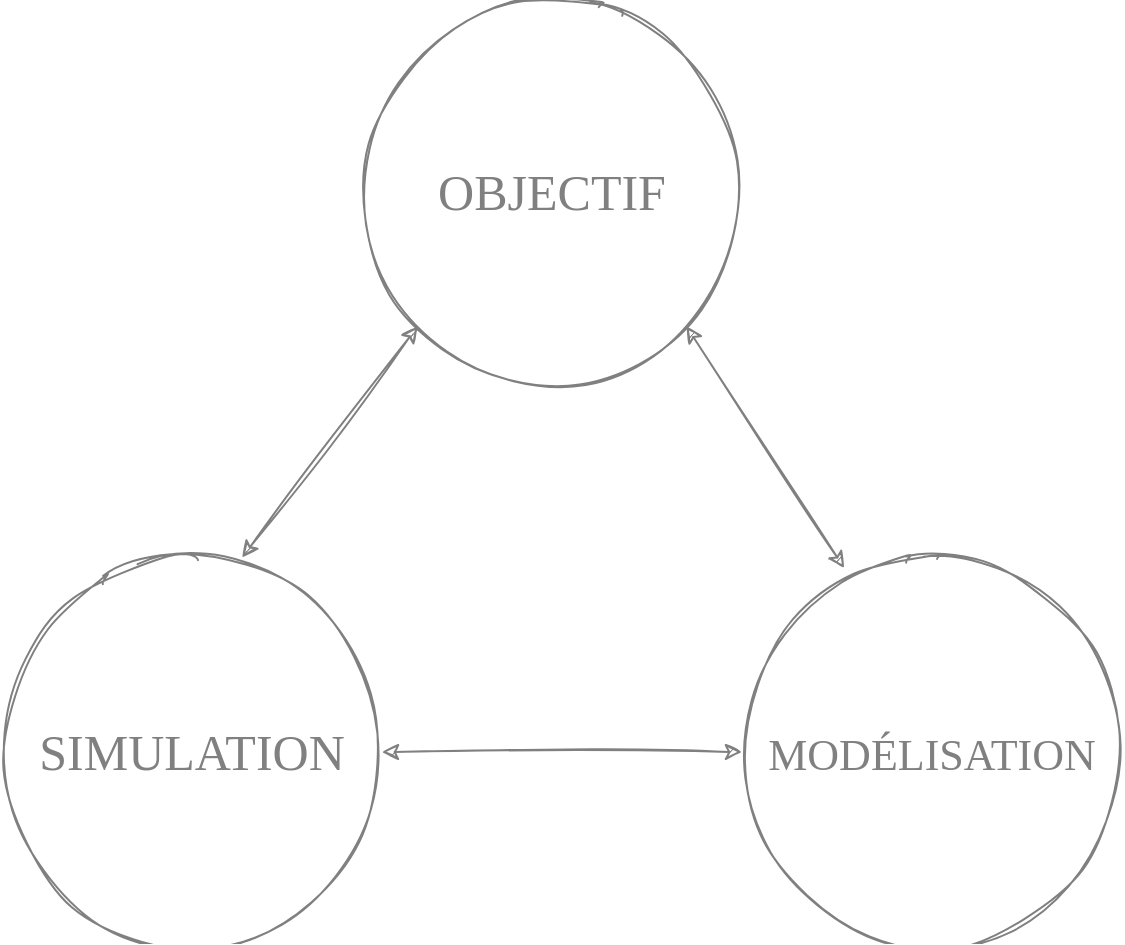 <mxfile version="19.0.3" type="device" pages="6"><diagram id="gfAtXQhV5r9wVB0oWboO" name="0.0.0"><mxGraphModel dx="1038" dy="649" grid="1" gridSize="10" guides="1" tooltips="1" connect="1" arrows="1" fold="1" page="1" pageScale="1" pageWidth="1100" pageHeight="850" math="0" shadow="0"><root><mxCell id="0"/><mxCell id="1" parent="0"/><mxCell id="dC6gZEhCJ9nE78zMvqNp-1" value="OBJECTIF" style="ellipse;whiteSpace=wrap;html=1;aspect=fixed;sketch=1;fontFamily=Verdana;fontSize=25;fontColor=#808080;strokeColor=#808080;fillColor=none;" parent="1" vertex="1"><mxGeometry x="440" y="180" width="190" height="190" as="geometry"/></mxCell><mxCell id="dC6gZEhCJ9nE78zMvqNp-2" value="&lt;font style=&quot;font-size: 22px;&quot;&gt;MODÉLISATION&lt;/font&gt;" style="ellipse;whiteSpace=wrap;html=1;aspect=fixed;sketch=1;fontFamily=Verdana;fontSize=25;fontColor=#808080;strokeColor=#808080;fillColor=none;" parent="1" vertex="1"><mxGeometry x="630" y="460" width="190" height="190" as="geometry"/></mxCell><mxCell id="dC6gZEhCJ9nE78zMvqNp-3" value="SIMULATION" style="ellipse;whiteSpace=wrap;html=1;aspect=fixed;sketch=1;fontFamily=Verdana;fontSize=25;fontColor=#808080;strokeColor=#808080;fillColor=none;" parent="1" vertex="1"><mxGeometry x="260" y="460" width="190" height="190" as="geometry"/></mxCell><mxCell id="dC6gZEhCJ9nE78zMvqNp-4" value="" style="endArrow=classic;startArrow=classic;html=1;rounded=0;sketch=1;fontFamily=Verdana;fontSize=25;entryX=1;entryY=1;entryDx=0;entryDy=0;exitX=0.269;exitY=0.016;exitDx=0;exitDy=0;exitPerimeter=0;fontColor=#808080;strokeColor=#808080;" parent="1" source="dC6gZEhCJ9nE78zMvqNp-2" target="dC6gZEhCJ9nE78zMvqNp-1" edge="1"><mxGeometry width="50" height="50" relative="1" as="geometry"><mxPoint x="590" y="520" as="sourcePoint"/><mxPoint x="640" y="470" as="targetPoint"/></mxGeometry></mxCell><mxCell id="dC6gZEhCJ9nE78zMvqNp-5" value="" style="endArrow=classic;startArrow=classic;html=1;rounded=0;sketch=1;fontFamily=Verdana;fontSize=25;entryX=0;entryY=1;entryDx=0;entryDy=0;exitX=0.632;exitY=-0.012;exitDx=0;exitDy=0;exitPerimeter=0;fontColor=#808080;strokeColor=#808080;" parent="1" source="dC6gZEhCJ9nE78zMvqNp-3" target="dC6gZEhCJ9nE78zMvqNp-1" edge="1"><mxGeometry width="50" height="50" relative="1" as="geometry"><mxPoint x="750" y="310" as="sourcePoint"/><mxPoint x="671.065" y="189.135" as="targetPoint"/></mxGeometry></mxCell><mxCell id="dC6gZEhCJ9nE78zMvqNp-7" value="" style="endArrow=classic;startArrow=classic;html=1;rounded=0;sketch=1;fontFamily=Verdana;fontSize=25;entryX=1;entryY=0.5;entryDx=0;entryDy=0;exitX=0;exitY=0.5;exitDx=0;exitDy=0;fontColor=#808080;strokeColor=#808080;" parent="1" source="dC6gZEhCJ9nE78zMvqNp-2" target="dC6gZEhCJ9nE78zMvqNp-3" edge="1"><mxGeometry width="50" height="50" relative="1" as="geometry"><mxPoint x="520" y="500" as="sourcePoint"/><mxPoint x="441.065" y="379.135" as="targetPoint"/></mxGeometry></mxCell></root></mxGraphModel></diagram><diagram id="uKKvOw5qiZQy2m1UavcJ" name="0.0.4"><mxGraphModel dx="1038" dy="649" grid="1" gridSize="10" guides="1" tooltips="1" connect="1" arrows="1" fold="1" page="1" pageScale="1" pageWidth="1100" pageHeight="850" math="0" shadow="0"><root><mxCell id="4wsfySJXvWLKDO40QAnL-0"/><mxCell id="4wsfySJXvWLKDO40QAnL-1" parent="4wsfySJXvWLKDO40QAnL-0"/><mxCell id="4wsfySJXvWLKDO40QAnL-9" value="" style="rounded=1;whiteSpace=wrap;html=1;sketch=1;fontFamily=Verdana;fontSize=15;fontColor=#808080;strokeColor=#808080;fillColor=none;" parent="4wsfySJXvWLKDO40QAnL-1" vertex="1"><mxGeometry x="255" y="230" width="590" height="390" as="geometry"/></mxCell><mxCell id="4wsfySJXvWLKDO40QAnL-6" style="edgeStyle=orthogonalEdgeStyle;rounded=1;orthogonalLoop=1;jettySize=auto;html=1;entryX=0.5;entryY=1;entryDx=0;entryDy=0;fontFamily=Verdana;fontSize=25;fontColor=#808080;strokeColor=#808080;curved=1;sketch=1;" parent="4wsfySJXvWLKDO40QAnL-1" source="4wsfySJXvWLKDO40QAnL-2" target="4wsfySJXvWLKDO40QAnL-4" edge="1"><mxGeometry relative="1" as="geometry"/></mxCell><mxCell id="4wsfySJXvWLKDO40QAnL-8" value="Simulation" style="edgeLabel;html=1;align=center;verticalAlign=middle;resizable=0;points=[];fontSize=15;fontFamily=Verdana;fontColor=#808080;labelBackgroundColor=none;" parent="4wsfySJXvWLKDO40QAnL-6" vertex="1" connectable="0"><mxGeometry x="-0.185" y="-7" relative="1" as="geometry"><mxPoint x="-22" y="27" as="offset"/></mxGeometry></mxCell><mxCell id="4wsfySJXvWLKDO40QAnL-2" value="Modèle" style="rounded=1;whiteSpace=wrap;html=1;fontFamily=Verdana;fontSize=25;fontColor=#808080;strokeColor=#808080;fillColor=none;sketch=1;" parent="4wsfySJXvWLKDO40QAnL-1" vertex="1"><mxGeometry x="625" y="455" width="170" height="90" as="geometry"/></mxCell><mxCell id="4wsfySJXvWLKDO40QAnL-5" style="edgeStyle=orthogonalEdgeStyle;rounded=1;orthogonalLoop=1;jettySize=auto;html=1;fontFamily=Verdana;fontSize=25;fontColor=#808080;strokeColor=#808080;curved=1;sketch=1;" parent="4wsfySJXvWLKDO40QAnL-1" source="4wsfySJXvWLKDO40QAnL-4" target="4wsfySJXvWLKDO40QAnL-2" edge="1"><mxGeometry relative="1" as="geometry"/></mxCell><mxCell id="4wsfySJXvWLKDO40QAnL-7" value="Simulation" style="edgeLabel;html=1;align=center;verticalAlign=middle;resizable=0;points=[];fontSize=15;fontFamily=Verdana;fontColor=#808080;labelBackgroundColor=none;" parent="4wsfySJXvWLKDO40QAnL-5" vertex="1" connectable="0"><mxGeometry x="-0.185" y="-7" relative="1" as="geometry"><mxPoint x="2" y="-22" as="offset"/></mxGeometry></mxCell><mxCell id="4wsfySJXvWLKDO40QAnL-4" value="Modèle" style="rounded=1;whiteSpace=wrap;html=1;fontFamily=Verdana;fontSize=25;fontColor=#808080;strokeColor=#808080;fillColor=none;sketch=1;" parent="4wsfySJXvWLKDO40QAnL-1" vertex="1"><mxGeometry x="305" y="330" width="170" height="90" as="geometry"/></mxCell><mxCell id="4wsfySJXvWLKDO40QAnL-10" value="Objectif" style="text;html=1;strokeColor=none;fillColor=none;align=center;verticalAlign=middle;whiteSpace=wrap;rounded=0;sketch=1;fontFamily=Verdana;fontSize=15;fontColor=#808080;" parent="4wsfySJXvWLKDO40QAnL-1" vertex="1"><mxGeometry x="295" y="250" width="60" height="30" as="geometry"/></mxCell></root></mxGraphModel></diagram><diagram id="7cSdFciT5S2-ThKHPNNL" name="0.0.4"><mxGraphModel dx="3176" dy="1298" grid="1" gridSize="10" guides="1" tooltips="1" connect="1" arrows="1" fold="1" page="1" pageScale="1" pageWidth="1100" pageHeight="850" math="0" shadow="0"><root><mxCell id="t-H5WbGwtiqeYeI_pOyu-0"/><mxCell id="t-H5WbGwtiqeYeI_pOyu-1" parent="t-H5WbGwtiqeYeI_pOyu-0"/><mxCell id="t-H5WbGwtiqeYeI_pOyu-22" value="" style="rounded=1;whiteSpace=wrap;html=1;labelBackgroundColor=none;sketch=1;fontFamily=Verdana;fontSize=20;fontColor=#808080;strokeColor=#808080;fillColor=none;" parent="t-H5WbGwtiqeYeI_pOyu-1" vertex="1"><mxGeometry x="-230" y="180" width="1450" height="990" as="geometry"/></mxCell><mxCell id="t-H5WbGwtiqeYeI_pOyu-18" style="edgeStyle=orthogonalEdgeStyle;curved=1;rounded=1;sketch=1;orthogonalLoop=1;jettySize=auto;html=1;entryX=0.5;entryY=0;entryDx=0;entryDy=0;fontFamily=Verdana;fontSize=15;fontColor=#808080;strokeColor=#808080;" parent="t-H5WbGwtiqeYeI_pOyu-1" source="t-H5WbGwtiqeYeI_pOyu-2" target="t-H5WbGwtiqeYeI_pOyu-10" edge="1"><mxGeometry relative="1" as="geometry"/></mxCell><mxCell id="t-H5WbGwtiqeYeI_pOyu-20" value="Simulation" style="edgeLabel;html=1;align=center;verticalAlign=middle;resizable=0;points=[];fontSize=20;fontFamily=Verdana;fontColor=#808080;labelBackgroundColor=none;" parent="t-H5WbGwtiqeYeI_pOyu-18" vertex="1" connectable="0"><mxGeometry x="-0.147" y="-30" relative="1" as="geometry"><mxPoint x="30" y="-35" as="offset"/></mxGeometry></mxCell><mxCell id="t-H5WbGwtiqeYeI_pOyu-2" value="" style="rounded=1;whiteSpace=wrap;html=1;sketch=1;fontFamily=Verdana;fontSize=15;fontColor=#808080;strokeColor=#808080;fillColor=none;" parent="t-H5WbGwtiqeYeI_pOyu-1" vertex="1"><mxGeometry x="-160" y="280" width="590" height="390" as="geometry"/></mxCell><mxCell id="t-H5WbGwtiqeYeI_pOyu-3" style="edgeStyle=orthogonalEdgeStyle;rounded=1;orthogonalLoop=1;jettySize=auto;html=1;entryX=0.5;entryY=1;entryDx=0;entryDy=0;fontFamily=Verdana;fontSize=25;fontColor=#808080;strokeColor=#808080;curved=1;sketch=1;" parent="t-H5WbGwtiqeYeI_pOyu-1" source="t-H5WbGwtiqeYeI_pOyu-5" target="t-H5WbGwtiqeYeI_pOyu-8" edge="1"><mxGeometry relative="1" as="geometry"/></mxCell><mxCell id="t-H5WbGwtiqeYeI_pOyu-4" value="Simulation" style="edgeLabel;html=1;align=center;verticalAlign=middle;resizable=0;points=[];fontSize=15;fontFamily=Verdana;fontColor=#808080;labelBackgroundColor=none;" parent="t-H5WbGwtiqeYeI_pOyu-3" vertex="1" connectable="0"><mxGeometry x="-0.185" y="-7" relative="1" as="geometry"><mxPoint x="-22" y="27" as="offset"/></mxGeometry></mxCell><mxCell id="t-H5WbGwtiqeYeI_pOyu-5" value="Modèle" style="rounded=1;whiteSpace=wrap;html=1;fontFamily=Verdana;fontSize=25;fontColor=#808080;strokeColor=#808080;fillColor=none;sketch=1;" parent="t-H5WbGwtiqeYeI_pOyu-1" vertex="1"><mxGeometry x="210" y="505" width="170" height="90" as="geometry"/></mxCell><mxCell id="t-H5WbGwtiqeYeI_pOyu-6" style="edgeStyle=orthogonalEdgeStyle;rounded=1;orthogonalLoop=1;jettySize=auto;html=1;fontFamily=Verdana;fontSize=25;fontColor=#808080;strokeColor=#808080;curved=1;sketch=1;" parent="t-H5WbGwtiqeYeI_pOyu-1" source="t-H5WbGwtiqeYeI_pOyu-8" target="t-H5WbGwtiqeYeI_pOyu-5" edge="1"><mxGeometry relative="1" as="geometry"/></mxCell><mxCell id="t-H5WbGwtiqeYeI_pOyu-7" value="Simulation" style="edgeLabel;html=1;align=center;verticalAlign=middle;resizable=0;points=[];fontSize=15;fontFamily=Verdana;fontColor=#808080;labelBackgroundColor=none;" parent="t-H5WbGwtiqeYeI_pOyu-6" vertex="1" connectable="0"><mxGeometry x="-0.185" y="-7" relative="1" as="geometry"><mxPoint x="2" y="-22" as="offset"/></mxGeometry></mxCell><mxCell id="t-H5WbGwtiqeYeI_pOyu-8" value="Modèle" style="rounded=1;whiteSpace=wrap;html=1;fontFamily=Verdana;fontSize=25;fontColor=#808080;strokeColor=#808080;fillColor=none;sketch=1;" parent="t-H5WbGwtiqeYeI_pOyu-1" vertex="1"><mxGeometry x="-110" y="380" width="170" height="90" as="geometry"/></mxCell><mxCell id="t-H5WbGwtiqeYeI_pOyu-9" value="&lt;span style=&quot;font-size: 20px;&quot;&gt;Objectif&lt;/span&gt;" style="text;html=1;strokeColor=none;fillColor=none;align=center;verticalAlign=middle;whiteSpace=wrap;rounded=0;sketch=1;fontFamily=Verdana;fontSize=15;fontColor=#808080;" parent="t-H5WbGwtiqeYeI_pOyu-1" vertex="1"><mxGeometry x="-120" y="300" width="60" height="30" as="geometry"/></mxCell><mxCell id="t-H5WbGwtiqeYeI_pOyu-19" style="edgeStyle=orthogonalEdgeStyle;curved=1;rounded=1;sketch=1;orthogonalLoop=1;jettySize=auto;html=1;entryX=0.5;entryY=1;entryDx=0;entryDy=0;fontFamily=Verdana;fontSize=15;fontColor=#808080;strokeColor=#808080;" parent="t-H5WbGwtiqeYeI_pOyu-1" source="t-H5WbGwtiqeYeI_pOyu-10" target="t-H5WbGwtiqeYeI_pOyu-2" edge="1"><mxGeometry relative="1" as="geometry"/></mxCell><mxCell id="t-H5WbGwtiqeYeI_pOyu-21" value="Simulation" style="edgeLabel;html=1;align=center;verticalAlign=middle;resizable=0;points=[];fontSize=20;fontFamily=Verdana;fontColor=#808080;labelBackgroundColor=none;" parent="t-H5WbGwtiqeYeI_pOyu-19" vertex="1" connectable="0"><mxGeometry x="-0.137" y="-32" relative="1" as="geometry"><mxPoint x="-27" y="37" as="offset"/></mxGeometry></mxCell><mxCell id="t-H5WbGwtiqeYeI_pOyu-10" value="" style="rounded=1;whiteSpace=wrap;html=1;sketch=1;fontFamily=Verdana;fontSize=15;fontColor=#808080;strokeColor=#808080;fillColor=none;" parent="t-H5WbGwtiqeYeI_pOyu-1" vertex="1"><mxGeometry x="550" y="670" width="590" height="390" as="geometry"/></mxCell><mxCell id="t-H5WbGwtiqeYeI_pOyu-11" style="edgeStyle=orthogonalEdgeStyle;rounded=1;orthogonalLoop=1;jettySize=auto;html=1;entryX=0.5;entryY=1;entryDx=0;entryDy=0;fontFamily=Verdana;fontSize=25;fontColor=#808080;strokeColor=#808080;curved=1;sketch=1;" parent="t-H5WbGwtiqeYeI_pOyu-1" source="t-H5WbGwtiqeYeI_pOyu-13" target="t-H5WbGwtiqeYeI_pOyu-16" edge="1"><mxGeometry relative="1" as="geometry"/></mxCell><mxCell id="t-H5WbGwtiqeYeI_pOyu-12" value="Simulation" style="edgeLabel;html=1;align=center;verticalAlign=middle;resizable=0;points=[];fontSize=15;fontFamily=Verdana;fontColor=#808080;labelBackgroundColor=none;" parent="t-H5WbGwtiqeYeI_pOyu-11" vertex="1" connectable="0"><mxGeometry x="-0.185" y="-7" relative="1" as="geometry"><mxPoint x="-22" y="27" as="offset"/></mxGeometry></mxCell><mxCell id="t-H5WbGwtiqeYeI_pOyu-13" value="Modèle" style="rounded=1;whiteSpace=wrap;html=1;fontFamily=Verdana;fontSize=25;fontColor=#808080;strokeColor=#808080;fillColor=none;sketch=1;" parent="t-H5WbGwtiqeYeI_pOyu-1" vertex="1"><mxGeometry x="920" y="895" width="170" height="90" as="geometry"/></mxCell><mxCell id="t-H5WbGwtiqeYeI_pOyu-14" style="edgeStyle=orthogonalEdgeStyle;rounded=1;orthogonalLoop=1;jettySize=auto;html=1;fontFamily=Verdana;fontSize=25;fontColor=#808080;strokeColor=#808080;curved=1;sketch=1;" parent="t-H5WbGwtiqeYeI_pOyu-1" source="t-H5WbGwtiqeYeI_pOyu-16" target="t-H5WbGwtiqeYeI_pOyu-13" edge="1"><mxGeometry relative="1" as="geometry"/></mxCell><mxCell id="t-H5WbGwtiqeYeI_pOyu-15" value="Simulation" style="edgeLabel;html=1;align=center;verticalAlign=middle;resizable=0;points=[];fontSize=15;fontFamily=Verdana;fontColor=#808080;labelBackgroundColor=none;" parent="t-H5WbGwtiqeYeI_pOyu-14" vertex="1" connectable="0"><mxGeometry x="-0.185" y="-7" relative="1" as="geometry"><mxPoint x="2" y="-22" as="offset"/></mxGeometry></mxCell><mxCell id="t-H5WbGwtiqeYeI_pOyu-16" value="Modèle" style="rounded=1;whiteSpace=wrap;html=1;fontFamily=Verdana;fontSize=25;fontColor=#808080;strokeColor=#808080;fillColor=none;sketch=1;" parent="t-H5WbGwtiqeYeI_pOyu-1" vertex="1"><mxGeometry x="600" y="770" width="170" height="90" as="geometry"/></mxCell><mxCell id="t-H5WbGwtiqeYeI_pOyu-17" value="&lt;span style=&quot;font-size: 20px;&quot;&gt;Objectif&lt;/span&gt;" style="text;html=1;strokeColor=none;fillColor=none;align=center;verticalAlign=middle;whiteSpace=wrap;rounded=0;sketch=1;fontFamily=Verdana;fontSize=15;fontColor=#808080;" parent="t-H5WbGwtiqeYeI_pOyu-1" vertex="1"><mxGeometry x="590" y="690" width="60" height="30" as="geometry"/></mxCell><mxCell id="t-H5WbGwtiqeYeI_pOyu-23" value="Objectif" style="text;html=1;strokeColor=none;fillColor=none;align=center;verticalAlign=middle;whiteSpace=wrap;rounded=0;labelBackgroundColor=none;sketch=1;fontFamily=Verdana;fontSize=20;fontColor=#808080;" parent="t-H5WbGwtiqeYeI_pOyu-1" vertex="1"><mxGeometry x="-110" y="210" width="60" height="30" as="geometry"/></mxCell></root></mxGraphModel></diagram><diagram id="0h7IQet-czmlYTOyoCc7" name="0.0.2.0.0"><mxGraphModel dx="1038" dy="649" grid="1" gridSize="10" guides="1" tooltips="1" connect="1" arrows="1" fold="1" page="1" pageScale="1" pageWidth="1100" pageHeight="850" math="0" shadow="0"><root><mxCell id="5V6WEdQYPV-L1rjxFJAA-0"/><mxCell id="5V6WEdQYPV-L1rjxFJAA-1" parent="5V6WEdQYPV-L1rjxFJAA-0"/><mxCell id="5V6WEdQYPV-L1rjxFJAA-2" value="COMMENT" style="swimlane;fontStyle=1;align=center;verticalAlign=top;childLayout=stackLayout;horizontal=1;startSize=26;horizontalStack=0;resizeParent=1;resizeParentMax=0;resizeLast=0;collapsible=1;marginBottom=0;sketch=1;rounded=1;strokeColor=#808080;fontColor=#808080;" parent="5V6WEdQYPV-L1rjxFJAA-1" vertex="1"><mxGeometry x="558" y="369" width="260" height="112" as="geometry"/></mxCell><mxCell id="5V6WEdQYPV-L1rjxFJAA-3" value="ID: GUID" style="text;strokeColor=#808080;fillColor=none;align=left;verticalAlign=top;spacingLeft=4;spacingRight=4;overflow=hidden;rotatable=0;points=[[0,0.5],[1,0.5]];portConstraint=eastwest;sketch=1;rounded=1;fontColor=#808080;" parent="5V6WEdQYPV-L1rjxFJAA-2" vertex="1"><mxGeometry y="26" width="260" height="26" as="geometry"/></mxCell><mxCell id="5V6WEdQYPV-L1rjxFJAA-4" value="" style="line;strokeWidth=1;fillColor=none;align=left;verticalAlign=middle;spacingTop=-1;spacingLeft=3;spacingRight=3;rotatable=0;labelPosition=right;points=[];portConstraint=eastwest;sketch=1;rounded=1;strokeColor=#808080;fontColor=#808080;" parent="5V6WEdQYPV-L1rjxFJAA-2" vertex="1"><mxGeometry y="52" width="260" height="8" as="geometry"/></mxCell><mxCell id="5V6WEdQYPV-L1rjxFJAA-5" value="POSTID: GUID" style="text;strokeColor=#808080;fillColor=none;align=left;verticalAlign=top;spacingLeft=4;spacingRight=4;overflow=hidden;rotatable=0;points=[[0,0.5],[1,0.5]];portConstraint=eastwest;sketch=1;rounded=1;fontColor=#808080;" parent="5V6WEdQYPV-L1rjxFJAA-2" vertex="1"><mxGeometry y="60" width="260" height="26" as="geometry"/></mxCell><mxCell id="5V6WEdQYPV-L1rjxFJAA-10" value="CONTENTS: STRING" style="text;strokeColor=#808080;fillColor=none;align=left;verticalAlign=top;spacingLeft=4;spacingRight=4;overflow=hidden;rotatable=0;points=[[0,0.5],[1,0.5]];portConstraint=eastwest;sketch=1;rounded=1;fontColor=#808080;" parent="5V6WEdQYPV-L1rjxFJAA-2" vertex="1"><mxGeometry y="86" width="260" height="26" as="geometry"/></mxCell><mxCell id="5V6WEdQYPV-L1rjxFJAA-6" value="POST" style="swimlane;fontStyle=1;align=center;verticalAlign=top;childLayout=stackLayout;horizontal=1;startSize=26;horizontalStack=0;resizeParent=1;resizeParentMax=0;resizeLast=0;collapsible=1;marginBottom=0;sketch=1;rounded=1;strokeColor=#808080;fontColor=#808080;" parent="5V6WEdQYPV-L1rjxFJAA-1" vertex="1"><mxGeometry x="283" y="369" width="160" height="86" as="geometry"/></mxCell><mxCell id="5V6WEdQYPV-L1rjxFJAA-7" value="ID: GUID" style="text;strokeColor=#808080;fillColor=none;align=left;verticalAlign=top;spacingLeft=4;spacingRight=4;overflow=hidden;rotatable=0;points=[[0,0.5],[1,0.5]];portConstraint=eastwest;sketch=1;rounded=1;fontColor=#808080;" parent="5V6WEdQYPV-L1rjxFJAA-6" vertex="1"><mxGeometry y="26" width="160" height="26" as="geometry"/></mxCell><mxCell id="5V6WEdQYPV-L1rjxFJAA-8" value="" style="line;strokeWidth=1;fillColor=none;align=left;verticalAlign=middle;spacingTop=-1;spacingLeft=3;spacingRight=3;rotatable=0;labelPosition=right;points=[];portConstraint=eastwest;sketch=1;rounded=1;strokeColor=#808080;fontColor=#808080;" parent="5V6WEdQYPV-L1rjxFJAA-6" vertex="1"><mxGeometry y="52" width="160" height="8" as="geometry"/></mxCell><mxCell id="5V6WEdQYPV-L1rjxFJAA-9" value="CONTENTS: STRING" style="text;strokeColor=#808080;fillColor=none;align=left;verticalAlign=top;spacingLeft=4;spacingRight=4;overflow=hidden;rotatable=0;points=[[0,0.5],[1,0.5]];portConstraint=eastwest;sketch=1;rounded=1;fontColor=#808080;" parent="5V6WEdQYPV-L1rjxFJAA-6" vertex="1"><mxGeometry y="60" width="160" height="26" as="geometry"/></mxCell><mxCell id="5V6WEdQYPV-L1rjxFJAA-14" style="edgeStyle=orthogonalEdgeStyle;rounded=1;sketch=1;html=1;entryX=1;entryY=0.5;entryDx=0;entryDy=0;strokeColor=#808080;fontColor=#808080;" parent="5V6WEdQYPV-L1rjxFJAA-1" source="5V6WEdQYPV-L1rjxFJAA-5" target="5V6WEdQYPV-L1rjxFJAA-7" edge="1"><mxGeometry relative="1" as="geometry"/></mxCell></root></mxGraphModel></diagram><diagram id="WWSs2SBsUbJQPWL5pVxZ" name="0.0.2.0.2"><mxGraphModel dx="1038" dy="649" grid="1" gridSize="10" guides="1" tooltips="1" connect="1" arrows="1" fold="1" page="1" pageScale="1" pageWidth="1100" pageHeight="850" math="0" shadow="0"><root><mxCell id="hScKCsoTzPhqZUNZysch-0"/><mxCell id="hScKCsoTzPhqZUNZysch-1" parent="hScKCsoTzPhqZUNZysch-0"/><mxCell id="B7KoRMFnUkK3WMrfj_sW-0" value="STUDENT" style="swimlane;fontStyle=1;align=center;verticalAlign=top;childLayout=stackLayout;horizontal=1;startSize=26;horizontalStack=0;resizeParent=1;resizeParentMax=0;resizeLast=0;collapsible=1;marginBottom=0;sketch=1;rounded=1;strokeColor=#808080;fontColor=#808080;" parent="hScKCsoTzPhqZUNZysch-1" vertex="1"><mxGeometry x="670" y="369" width="160" height="86" as="geometry"/></mxCell><mxCell id="B7KoRMFnUkK3WMrfj_sW-1" value="ID: GUID" style="text;strokeColor=#808080;fillColor=none;align=left;verticalAlign=top;spacingLeft=4;spacingRight=4;overflow=hidden;rotatable=0;points=[[0,0.5],[1,0.5]];portConstraint=eastwest;sketch=1;rounded=1;fontColor=#808080;" parent="B7KoRMFnUkK3WMrfj_sW-0" vertex="1"><mxGeometry y="26" width="160" height="26" as="geometry"/></mxCell><mxCell id="B7KoRMFnUkK3WMrfj_sW-2" value="" style="line;strokeWidth=1;fillColor=none;align=left;verticalAlign=middle;spacingTop=-1;spacingLeft=3;spacingRight=3;rotatable=0;labelPosition=right;points=[];portConstraint=eastwest;sketch=1;rounded=1;strokeColor=#808080;fontColor=#808080;" parent="B7KoRMFnUkK3WMrfj_sW-0" vertex="1"><mxGeometry y="52" width="160" height="8" as="geometry"/></mxCell><mxCell id="B7KoRMFnUkK3WMrfj_sW-4" value="NAME: STRING" style="text;strokeColor=#808080;fillColor=none;align=left;verticalAlign=top;spacingLeft=4;spacingRight=4;overflow=hidden;rotatable=0;points=[[0,0.5],[1,0.5]];portConstraint=eastwest;sketch=1;rounded=1;fontColor=#808080;" parent="B7KoRMFnUkK3WMrfj_sW-0" vertex="1"><mxGeometry y="60" width="160" height="26" as="geometry"/></mxCell><mxCell id="B7KoRMFnUkK3WMrfj_sW-5" value="PARENT" style="swimlane;fontStyle=1;align=center;verticalAlign=top;childLayout=stackLayout;horizontal=1;startSize=26;horizontalStack=0;resizeParent=1;resizeParentMax=0;resizeLast=0;collapsible=1;marginBottom=0;sketch=1;rounded=1;strokeColor=#808080;fontColor=#808080;" parent="hScKCsoTzPhqZUNZysch-1" vertex="1"><mxGeometry x="180" y="369" width="160" height="86" as="geometry"/></mxCell><mxCell id="B7KoRMFnUkK3WMrfj_sW-6" value="ID: GUID" style="text;strokeColor=#808080;fillColor=none;align=left;verticalAlign=top;spacingLeft=4;spacingRight=4;overflow=hidden;rotatable=0;points=[[0,0.5],[1,0.5]];portConstraint=eastwest;sketch=1;rounded=1;fontColor=#808080;" parent="B7KoRMFnUkK3WMrfj_sW-5" vertex="1"><mxGeometry y="26" width="160" height="26" as="geometry"/></mxCell><mxCell id="B7KoRMFnUkK3WMrfj_sW-7" value="" style="line;strokeWidth=1;fillColor=none;align=left;verticalAlign=middle;spacingTop=-1;spacingLeft=3;spacingRight=3;rotatable=0;labelPosition=right;points=[];portConstraint=eastwest;sketch=1;rounded=1;strokeColor=#808080;fontColor=#808080;" parent="B7KoRMFnUkK3WMrfj_sW-5" vertex="1"><mxGeometry y="52" width="160" height="8" as="geometry"/></mxCell><mxCell id="B7KoRMFnUkK3WMrfj_sW-8" value="NAME: STRING" style="text;strokeColor=#808080;fillColor=none;align=left;verticalAlign=top;spacingLeft=4;spacingRight=4;overflow=hidden;rotatable=0;points=[[0,0.5],[1,0.5]];portConstraint=eastwest;sketch=1;rounded=1;fontColor=#808080;" parent="B7KoRMFnUkK3WMrfj_sW-5" vertex="1"><mxGeometry y="60" width="160" height="26" as="geometry"/></mxCell><mxCell id="B7KoRMFnUkK3WMrfj_sW-10" value="STUDENT PARENT" style="swimlane;fontStyle=1;align=center;verticalAlign=top;childLayout=stackLayout;horizontal=1;startSize=26;horizontalStack=0;resizeParent=1;resizeParentMax=0;resizeLast=0;collapsible=1;marginBottom=0;sketch=1;rounded=1;strokeColor=#808080;fontColor=#808080;" parent="hScKCsoTzPhqZUNZysch-1" vertex="1"><mxGeometry x="420" y="369" width="160" height="86" as="geometry"/></mxCell><mxCell id="B7KoRMFnUkK3WMrfj_sW-11" value="STUDENTID: GUID" style="text;strokeColor=#808080;fillColor=none;align=left;verticalAlign=top;spacingLeft=4;spacingRight=4;overflow=hidden;rotatable=0;points=[[0,0.5],[1,0.5]];portConstraint=eastwest;sketch=1;rounded=1;fontColor=#808080;" parent="B7KoRMFnUkK3WMrfj_sW-10" vertex="1"><mxGeometry y="26" width="160" height="26" as="geometry"/></mxCell><mxCell id="B7KoRMFnUkK3WMrfj_sW-12" value="" style="line;strokeWidth=1;fillColor=none;align=left;verticalAlign=middle;spacingTop=-1;spacingLeft=3;spacingRight=3;rotatable=0;labelPosition=right;points=[];portConstraint=eastwest;sketch=1;rounded=1;strokeColor=#808080;fontColor=#808080;" parent="B7KoRMFnUkK3WMrfj_sW-10" vertex="1"><mxGeometry y="52" width="160" height="8" as="geometry"/></mxCell><mxCell id="B7KoRMFnUkK3WMrfj_sW-13" value="PARENTID: GUID" style="text;strokeColor=#808080;fillColor=none;align=left;verticalAlign=top;spacingLeft=4;spacingRight=4;overflow=hidden;rotatable=0;points=[[0,0.5],[1,0.5]];portConstraint=eastwest;sketch=1;rounded=1;fontColor=#808080;" parent="B7KoRMFnUkK3WMrfj_sW-10" vertex="1"><mxGeometry y="60" width="160" height="26" as="geometry"/></mxCell><mxCell id="B7KoRMFnUkK3WMrfj_sW-14" style="edgeStyle=orthogonalEdgeStyle;rounded=0;orthogonalLoop=1;jettySize=auto;html=1;entryX=0;entryY=0.5;entryDx=0;entryDy=0;sketch=1;curved=1;strokeColor=#808080;" parent="hScKCsoTzPhqZUNZysch-1" source="B7KoRMFnUkK3WMrfj_sW-11" target="B7KoRMFnUkK3WMrfj_sW-1" edge="1"><mxGeometry relative="1" as="geometry"/></mxCell><mxCell id="B7KoRMFnUkK3WMrfj_sW-15" style="edgeStyle=orthogonalEdgeStyle;rounded=0;orthogonalLoop=1;jettySize=auto;html=1;entryX=1;entryY=0.5;entryDx=0;entryDy=0;sketch=1;curved=1;strokeColor=#808080;" parent="hScKCsoTzPhqZUNZysch-1" source="B7KoRMFnUkK3WMrfj_sW-13" target="B7KoRMFnUkK3WMrfj_sW-6" edge="1"><mxGeometry relative="1" as="geometry"/></mxCell></root></mxGraphModel></diagram><diagram name="0.0.2.0.3 Hybrid Models" id="PhXh3b97Tm_Hk51CDSKh"><mxGraphModel dx="1038" dy="649" grid="1" gridSize="10" guides="1" tooltips="1" connect="1" arrows="1" fold="1" page="1" pageScale="1" pageWidth="1100" pageHeight="850" math="0" shadow="0"><root><mxCell id="aE1tdGKyQat_Dk-pjLRH-0"/><mxCell id="aE1tdGKyQat_Dk-pjLRH-1" parent="aE1tdGKyQat_Dk-pjLRH-0"/><mxCell id="aE1tdGKyQat_Dk-pjLRH-2" value="MEMBER" style="swimlane;fontStyle=1;align=center;verticalAlign=top;childLayout=stackLayout;horizontal=1;startSize=26;horizontalStack=0;resizeParent=1;resizeParentMax=0;resizeLast=0;collapsible=1;marginBottom=0;sketch=1;rounded=1;strokeColor=#808080;fontColor=#808080;" parent="aE1tdGKyQat_Dk-pjLRH-1" vertex="1"><mxGeometry x="670" y="369" width="160" height="86" as="geometry"/></mxCell><mxCell id="aE1tdGKyQat_Dk-pjLRH-3" value="ID: GUID" style="text;strokeColor=#808080;fillColor=none;align=left;verticalAlign=top;spacingLeft=4;spacingRight=4;overflow=hidden;rotatable=0;points=[[0,0.5],[1,0.5]];portConstraint=eastwest;sketch=1;rounded=1;fontColor=#808080;" parent="aE1tdGKyQat_Dk-pjLRH-2" vertex="1"><mxGeometry y="26" width="160" height="26" as="geometry"/></mxCell><mxCell id="aE1tdGKyQat_Dk-pjLRH-4" value="" style="line;strokeWidth=1;fillColor=none;align=left;verticalAlign=middle;spacingTop=-1;spacingLeft=3;spacingRight=3;rotatable=0;labelPosition=right;points=[];portConstraint=eastwest;sketch=1;rounded=1;strokeColor=#808080;fontColor=#808080;" parent="aE1tdGKyQat_Dk-pjLRH-2" vertex="1"><mxGeometry y="52" width="160" height="8" as="geometry"/></mxCell><mxCell id="aE1tdGKyQat_Dk-pjLRH-5" value="NAME: STRING" style="text;strokeColor=#808080;fillColor=none;align=left;verticalAlign=top;spacingLeft=4;spacingRight=4;overflow=hidden;rotatable=0;points=[[0,0.5],[1,0.5]];portConstraint=eastwest;sketch=1;rounded=1;fontColor=#808080;" parent="aE1tdGKyQat_Dk-pjLRH-2" vertex="1"><mxGeometry y="60" width="160" height="26" as="geometry"/></mxCell><mxCell id="aE1tdGKyQat_Dk-pjLRH-6" value="GROUP" style="swimlane;fontStyle=1;align=center;verticalAlign=top;childLayout=stackLayout;horizontal=1;startSize=26;horizontalStack=0;resizeParent=1;resizeParentMax=0;resizeLast=0;collapsible=1;marginBottom=0;sketch=1;rounded=1;strokeColor=#808080;fontColor=#808080;" parent="aE1tdGKyQat_Dk-pjLRH-1" vertex="1"><mxGeometry x="180" y="369" width="160" height="86" as="geometry"/></mxCell><mxCell id="aE1tdGKyQat_Dk-pjLRH-7" value="ID: GUID" style="text;strokeColor=#808080;fillColor=none;align=left;verticalAlign=top;spacingLeft=4;spacingRight=4;overflow=hidden;rotatable=0;points=[[0,0.5],[1,0.5]];portConstraint=eastwest;sketch=1;rounded=1;fontColor=#808080;" parent="aE1tdGKyQat_Dk-pjLRH-6" vertex="1"><mxGeometry y="26" width="160" height="26" as="geometry"/></mxCell><mxCell id="aE1tdGKyQat_Dk-pjLRH-8" value="" style="line;strokeWidth=1;fillColor=none;align=left;verticalAlign=middle;spacingTop=-1;spacingLeft=3;spacingRight=3;rotatable=0;labelPosition=right;points=[];portConstraint=eastwest;sketch=1;rounded=1;strokeColor=#808080;fontColor=#808080;" parent="aE1tdGKyQat_Dk-pjLRH-6" vertex="1"><mxGeometry y="52" width="160" height="8" as="geometry"/></mxCell><mxCell id="aE1tdGKyQat_Dk-pjLRH-9" value="NAME: STRING" style="text;strokeColor=#808080;fillColor=none;align=left;verticalAlign=top;spacingLeft=4;spacingRight=4;overflow=hidden;rotatable=0;points=[[0,0.5],[1,0.5]];portConstraint=eastwest;sketch=1;rounded=1;fontColor=#808080;" parent="aE1tdGKyQat_Dk-pjLRH-6" vertex="1"><mxGeometry y="60" width="160" height="26" as="geometry"/></mxCell><mxCell id="aE1tdGKyQat_Dk-pjLRH-10" value="GROUP MEMBERSHIPS" style="swimlane;fontStyle=1;align=center;verticalAlign=top;childLayout=stackLayout;horizontal=1;startSize=26;horizontalStack=0;resizeParent=1;resizeParentMax=0;resizeLast=0;collapsible=1;marginBottom=0;sketch=1;rounded=1;strokeColor=#808080;fontColor=#808080;" parent="aE1tdGKyQat_Dk-pjLRH-1" vertex="1"><mxGeometry x="420" y="369" width="160" height="138" as="geometry"/></mxCell><mxCell id="aE1tdGKyQat_Dk-pjLRH-11" value="MEMBERID: GUID" style="text;strokeColor=#808080;fillColor=none;align=left;verticalAlign=top;spacingLeft=4;spacingRight=4;overflow=hidden;rotatable=0;points=[[0,0.5],[1,0.5]];portConstraint=eastwest;sketch=1;rounded=1;fontColor=#808080;" parent="aE1tdGKyQat_Dk-pjLRH-10" vertex="1"><mxGeometry y="26" width="160" height="26" as="geometry"/></mxCell><mxCell id="aE1tdGKyQat_Dk-pjLRH-12" value="" style="line;strokeWidth=1;fillColor=none;align=left;verticalAlign=middle;spacingTop=-1;spacingLeft=3;spacingRight=3;rotatable=0;labelPosition=right;points=[];portConstraint=eastwest;sketch=1;rounded=1;strokeColor=#808080;fontColor=#808080;" parent="aE1tdGKyQat_Dk-pjLRH-10" vertex="1"><mxGeometry y="52" width="160" height="8" as="geometry"/></mxCell><mxCell id="aE1tdGKyQat_Dk-pjLRH-13" value="GROUPID: GUID" style="text;strokeColor=#808080;fillColor=none;align=left;verticalAlign=top;spacingLeft=4;spacingRight=4;overflow=hidden;rotatable=0;points=[[0,0.5],[1,0.5]];portConstraint=eastwest;sketch=1;rounded=1;fontColor=#808080;" parent="aE1tdGKyQat_Dk-pjLRH-10" vertex="1"><mxGeometry y="60" width="160" height="26" as="geometry"/></mxCell><mxCell id="txbFdNZwH1H5Qik_kpll-0" value="STATUS: ENUM" style="text;strokeColor=#808080;fillColor=none;align=left;verticalAlign=top;spacingLeft=4;spacingRight=4;overflow=hidden;rotatable=0;points=[[0,0.5],[1,0.5]];portConstraint=eastwest;sketch=1;rounded=1;fontColor=#808080;" parent="aE1tdGKyQat_Dk-pjLRH-10" vertex="1"><mxGeometry y="86" width="160" height="26" as="geometry"/></mxCell><mxCell id="txbFdNZwH1H5Qik_kpll-1" value="DETAILS: STRING" style="text;strokeColor=#808080;fillColor=none;align=left;verticalAlign=top;spacingLeft=4;spacingRight=4;overflow=hidden;rotatable=0;points=[[0,0.5],[1,0.5]];portConstraint=eastwest;sketch=1;rounded=1;fontColor=#808080;" parent="aE1tdGKyQat_Dk-pjLRH-10" vertex="1"><mxGeometry y="112" width="160" height="26" as="geometry"/></mxCell><mxCell id="aE1tdGKyQat_Dk-pjLRH-14" style="edgeStyle=orthogonalEdgeStyle;rounded=0;orthogonalLoop=1;jettySize=auto;html=1;entryX=0;entryY=0.5;entryDx=0;entryDy=0;sketch=1;curved=1;strokeColor=#808080;" parent="aE1tdGKyQat_Dk-pjLRH-1" source="aE1tdGKyQat_Dk-pjLRH-11" target="aE1tdGKyQat_Dk-pjLRH-3" edge="1"><mxGeometry relative="1" as="geometry"/></mxCell><mxCell id="aE1tdGKyQat_Dk-pjLRH-15" style="edgeStyle=orthogonalEdgeStyle;rounded=0;orthogonalLoop=1;jettySize=auto;html=1;entryX=1;entryY=0.5;entryDx=0;entryDy=0;sketch=1;curved=1;strokeColor=#808080;" parent="aE1tdGKyQat_Dk-pjLRH-1" source="aE1tdGKyQat_Dk-pjLRH-13" target="aE1tdGKyQat_Dk-pjLRH-7" edge="1"><mxGeometry relative="1" as="geometry"/></mxCell></root></mxGraphModel></diagram></mxfile>